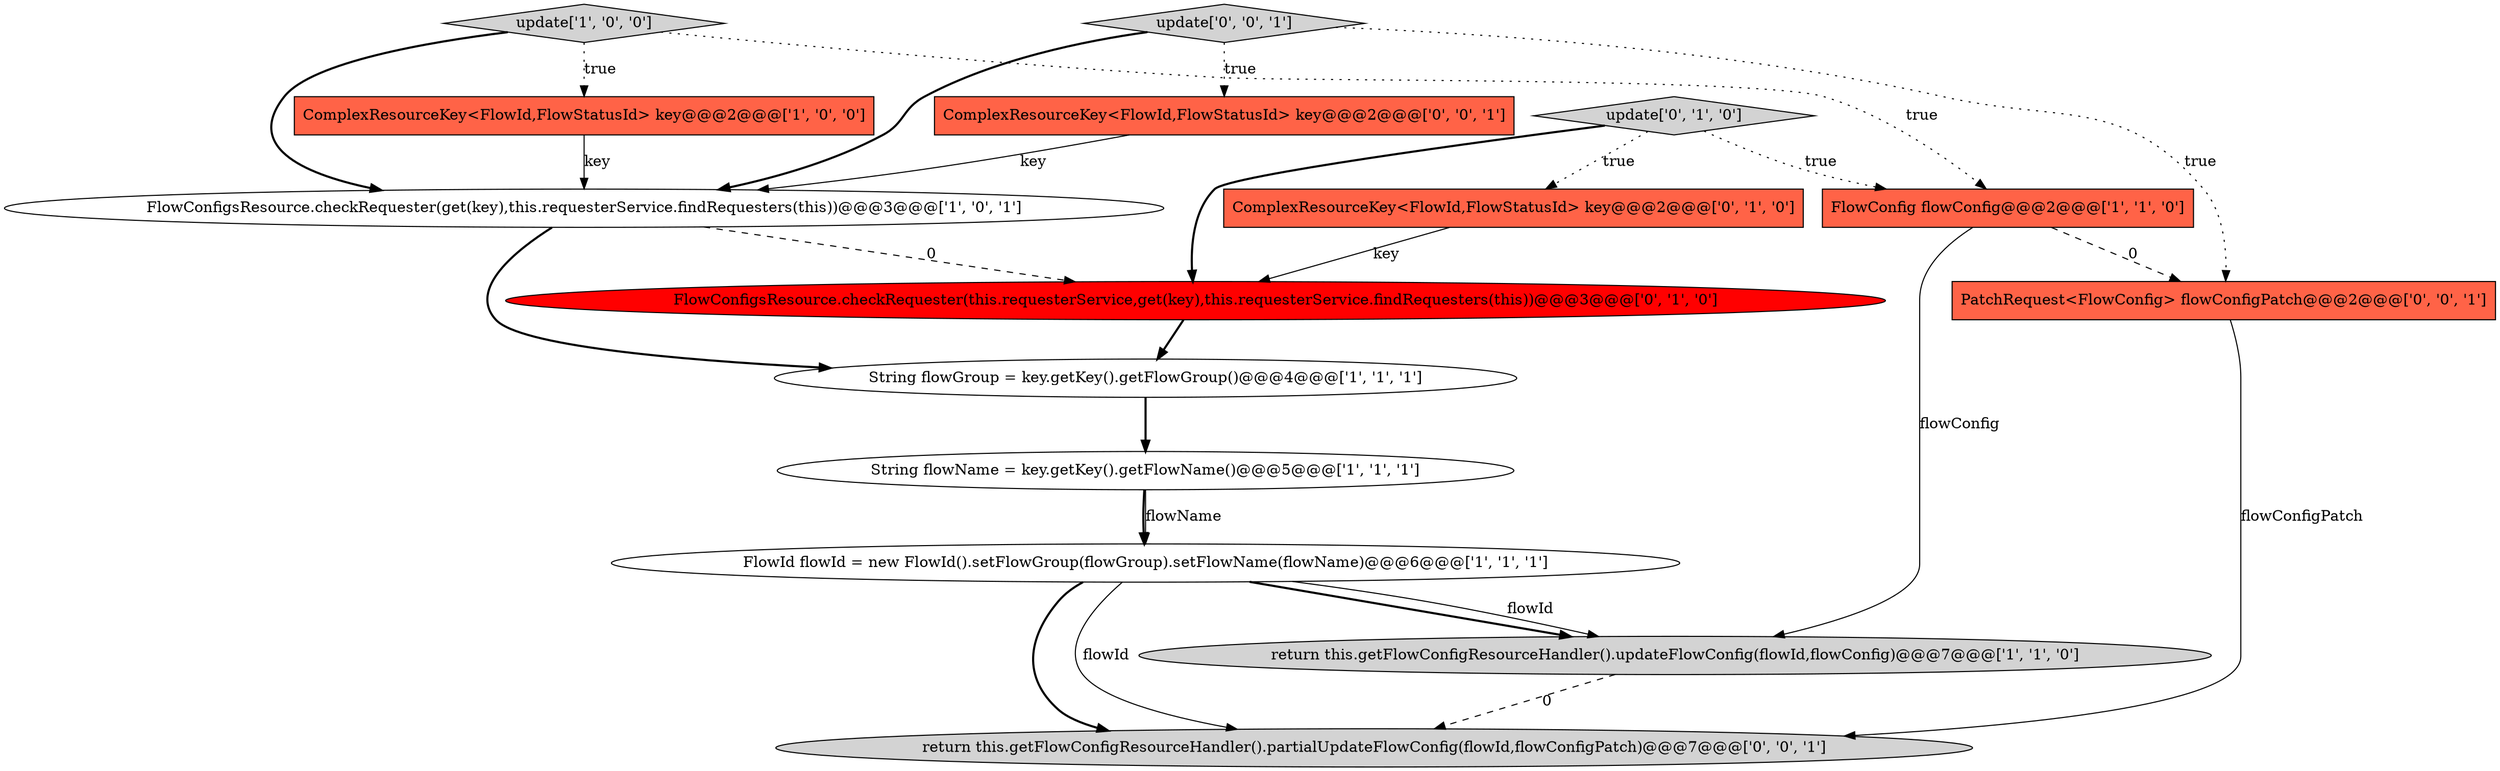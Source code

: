 digraph {
12 [style = filled, label = "return this.getFlowConfigResourceHandler().partialUpdateFlowConfig(flowId,flowConfigPatch)@@@7@@@['0', '0', '1']", fillcolor = lightgray, shape = ellipse image = "AAA0AAABBB3BBB"];
11 [style = filled, label = "update['0', '0', '1']", fillcolor = lightgray, shape = diamond image = "AAA0AAABBB3BBB"];
2 [style = filled, label = "FlowConfigsResource.checkRequester(get(key),this.requesterService.findRequesters(this))@@@3@@@['1', '0', '1']", fillcolor = white, shape = ellipse image = "AAA0AAABBB1BBB"];
0 [style = filled, label = "String flowGroup = key.getKey().getFlowGroup()@@@4@@@['1', '1', '1']", fillcolor = white, shape = ellipse image = "AAA0AAABBB1BBB"];
8 [style = filled, label = "ComplexResourceKey<FlowId,FlowStatusId> key@@@2@@@['0', '1', '0']", fillcolor = tomato, shape = box image = "AAA0AAABBB2BBB"];
1 [style = filled, label = "return this.getFlowConfigResourceHandler().updateFlowConfig(flowId,flowConfig)@@@7@@@['1', '1', '0']", fillcolor = lightgray, shape = ellipse image = "AAA0AAABBB1BBB"];
5 [style = filled, label = "update['1', '0', '0']", fillcolor = lightgray, shape = diamond image = "AAA0AAABBB1BBB"];
7 [style = filled, label = "FlowConfig flowConfig@@@2@@@['1', '1', '0']", fillcolor = tomato, shape = box image = "AAA0AAABBB1BBB"];
14 [style = filled, label = "PatchRequest<FlowConfig> flowConfigPatch@@@2@@@['0', '0', '1']", fillcolor = tomato, shape = box image = "AAA0AAABBB3BBB"];
3 [style = filled, label = "FlowId flowId = new FlowId().setFlowGroup(flowGroup).setFlowName(flowName)@@@6@@@['1', '1', '1']", fillcolor = white, shape = ellipse image = "AAA0AAABBB1BBB"];
9 [style = filled, label = "FlowConfigsResource.checkRequester(this.requesterService,get(key),this.requesterService.findRequesters(this))@@@3@@@['0', '1', '0']", fillcolor = red, shape = ellipse image = "AAA1AAABBB2BBB"];
10 [style = filled, label = "update['0', '1', '0']", fillcolor = lightgray, shape = diamond image = "AAA0AAABBB2BBB"];
4 [style = filled, label = "String flowName = key.getKey().getFlowName()@@@5@@@['1', '1', '1']", fillcolor = white, shape = ellipse image = "AAA0AAABBB1BBB"];
6 [style = filled, label = "ComplexResourceKey<FlowId,FlowStatusId> key@@@2@@@['1', '0', '0']", fillcolor = tomato, shape = box image = "AAA0AAABBB1BBB"];
13 [style = filled, label = "ComplexResourceKey<FlowId,FlowStatusId> key@@@2@@@['0', '0', '1']", fillcolor = tomato, shape = box image = "AAA0AAABBB3BBB"];
4->3 [style = bold, label=""];
10->8 [style = dotted, label="true"];
9->0 [style = bold, label=""];
3->1 [style = bold, label=""];
3->1 [style = solid, label="flowId"];
7->14 [style = dashed, label="0"];
11->14 [style = dotted, label="true"];
5->6 [style = dotted, label="true"];
11->13 [style = dotted, label="true"];
13->2 [style = solid, label="key"];
3->12 [style = bold, label=""];
6->2 [style = solid, label="key"];
4->3 [style = solid, label="flowName"];
11->2 [style = bold, label=""];
7->1 [style = solid, label="flowConfig"];
1->12 [style = dashed, label="0"];
5->2 [style = bold, label=""];
2->0 [style = bold, label=""];
14->12 [style = solid, label="flowConfigPatch"];
3->12 [style = solid, label="flowId"];
0->4 [style = bold, label=""];
5->7 [style = dotted, label="true"];
2->9 [style = dashed, label="0"];
10->9 [style = bold, label=""];
10->7 [style = dotted, label="true"];
8->9 [style = solid, label="key"];
}

